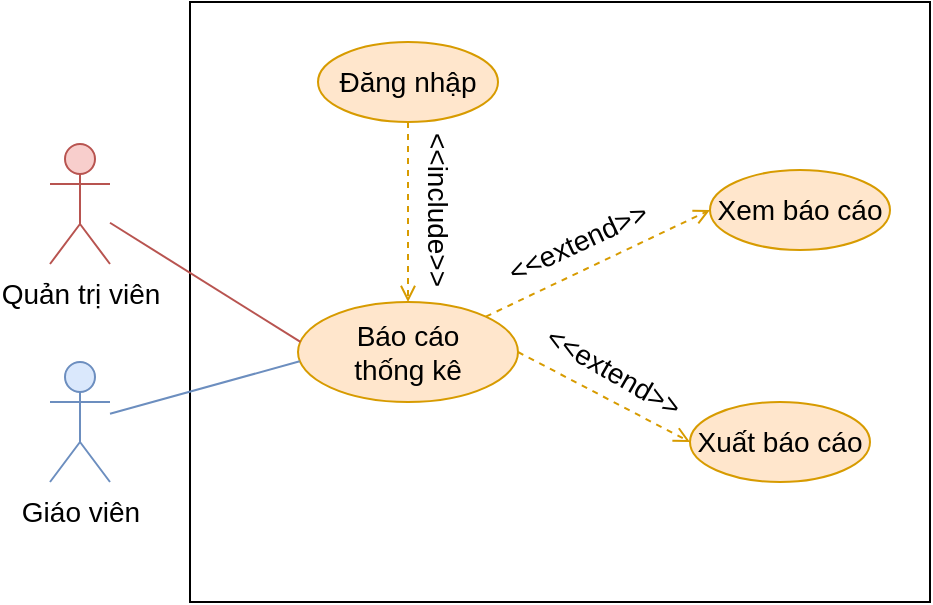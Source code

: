 <mxfile version="26.0.7">
  <diagram name="Page-1" id="nzvslYnA8rlFQkCYI01R">
    <mxGraphModel dx="724" dy="428" grid="1" gridSize="10" guides="1" tooltips="1" connect="1" arrows="1" fold="1" page="1" pageScale="1" pageWidth="850" pageHeight="1100" math="0" shadow="0">
      <root>
        <mxCell id="0" />
        <mxCell id="1" parent="0" />
        <mxCell id="0obLJSfbhAYYMB-eHL98-1" value="" style="rounded=0;whiteSpace=wrap;html=1;" parent="1" vertex="1">
          <mxGeometry x="360" y="140" width="370" height="300" as="geometry" />
        </mxCell>
        <mxCell id="Ax7pdAiOkLxjzzCODk3z-1" value="Báo cáo&lt;br&gt;thống kê" style="ellipse;whiteSpace=wrap;html=1;fillColor=#ffe6cc;strokeColor=#d79b00;fontSize=14;" parent="1" vertex="1">
          <mxGeometry x="414" y="290" width="110" height="50" as="geometry" />
        </mxCell>
        <mxCell id="Ax7pdAiOkLxjzzCODk3z-2" style="rounded=0;orthogonalLoop=1;jettySize=auto;html=1;entryX=0;entryY=0.5;entryDx=0;entryDy=0;fillColor=#ffe6cc;strokeColor=#d79b00;exitX=1;exitY=0;exitDx=0;exitDy=0;dashed=1;fontSize=14;endArrow=open;endFill=0;" parent="1" source="Ax7pdAiOkLxjzzCODk3z-1" target="Ax7pdAiOkLxjzzCODk3z-4" edge="1">
          <mxGeometry relative="1" as="geometry">
            <mxPoint x="516" y="280" as="sourcePoint" />
          </mxGeometry>
        </mxCell>
        <mxCell id="Ax7pdAiOkLxjzzCODk3z-3" style="rounded=0;orthogonalLoop=1;jettySize=auto;html=1;exitX=1;exitY=0.5;exitDx=0;exitDy=0;entryX=0;entryY=0.5;entryDx=0;entryDy=0;fillColor=#ffe6cc;strokeColor=#d79b00;dashed=1;fontSize=14;endArrow=open;endFill=0;" parent="1" source="Ax7pdAiOkLxjzzCODk3z-1" target="Ax7pdAiOkLxjzzCODk3z-5" edge="1">
          <mxGeometry relative="1" as="geometry">
            <mxPoint x="503" y="294" as="sourcePoint" />
          </mxGeometry>
        </mxCell>
        <mxCell id="Ax7pdAiOkLxjzzCODk3z-4" value="Xem báo cáo" style="ellipse;whiteSpace=wrap;html=1;fillColor=#ffe6cc;strokeColor=#d79b00;fontSize=14;" parent="1" vertex="1">
          <mxGeometry x="620" y="224" width="90" height="40" as="geometry" />
        </mxCell>
        <mxCell id="Ax7pdAiOkLxjzzCODk3z-5" value="Xuất báo cáo" style="ellipse;whiteSpace=wrap;html=1;fillColor=#ffe6cc;strokeColor=#d79b00;fontSize=14;" parent="1" vertex="1">
          <mxGeometry x="610" y="340" width="90" height="40" as="geometry" />
        </mxCell>
        <mxCell id="Ax7pdAiOkLxjzzCODk3z-6" value="&lt;font style=&quot;font-size: 14px;&quot;&gt;&amp;lt;&amp;lt;extend&amp;gt;&amp;gt;&lt;/font&gt;" style="text;html=1;strokeColor=none;fillColor=none;align=center;verticalAlign=middle;whiteSpace=wrap;rounded=0;rotation=-25;fontSize=14;" parent="1" vertex="1">
          <mxGeometry x="524" y="245" width="60" height="30" as="geometry" />
        </mxCell>
        <mxCell id="Ax7pdAiOkLxjzzCODk3z-7" value="&lt;font style=&quot;font-size: 14px;&quot;&gt;&amp;lt;&amp;lt;extend&amp;gt;&amp;gt;&lt;/font&gt;" style="text;html=1;strokeColor=none;fillColor=none;align=center;verticalAlign=middle;whiteSpace=wrap;rounded=0;rotation=30;fontSize=14;" parent="1" vertex="1">
          <mxGeometry x="542" y="310" width="60" height="30" as="geometry" />
        </mxCell>
        <mxCell id="Ax7pdAiOkLxjzzCODk3z-8" style="rounded=0;orthogonalLoop=1;jettySize=auto;html=1;entryX=0.011;entryY=0.399;entryDx=0;entryDy=0;fillColor=#f8cecc;strokeColor=#b85450;fontSize=14;entryPerimeter=0;endArrow=none;startFill=0;" parent="1" source="Ax7pdAiOkLxjzzCODk3z-9" target="Ax7pdAiOkLxjzzCODk3z-1" edge="1">
          <mxGeometry relative="1" as="geometry">
            <mxPoint x="414.0" y="315" as="targetPoint" />
          </mxGeometry>
        </mxCell>
        <mxCell id="Ax7pdAiOkLxjzzCODk3z-9" value="Quản trị viên" style="shape=umlActor;verticalLabelPosition=bottom;verticalAlign=top;html=1;outlineConnect=0;fillColor=#f8cecc;strokeColor=#b85450;fontSize=14;" parent="1" vertex="1">
          <mxGeometry x="290" y="211.0" width="30" height="60" as="geometry" />
        </mxCell>
        <mxCell id="Ax7pdAiOkLxjzzCODk3z-10" style="rounded=0;orthogonalLoop=1;jettySize=auto;html=1;entryX=0.5;entryY=0;entryDx=0;entryDy=0;fillColor=#ffe6cc;strokeColor=#d79b00;endArrow=open;endFill=0;dashed=1;exitX=0.5;exitY=1;exitDx=0;exitDy=0;" parent="1" source="Ax7pdAiOkLxjzzCODk3z-11" target="Ax7pdAiOkLxjzzCODk3z-1" edge="1">
          <mxGeometry relative="1" as="geometry">
            <mxPoint x="325.5" y="106" as="targetPoint" />
            <mxPoint x="325" y="196" as="sourcePoint" />
          </mxGeometry>
        </mxCell>
        <mxCell id="Ax7pdAiOkLxjzzCODk3z-11" value="Đăng nhập" style="ellipse;whiteSpace=wrap;html=1;fillColor=#ffe6cc;strokeColor=#d79b00;fontSize=14;" parent="1" vertex="1">
          <mxGeometry x="424" y="160" width="90" height="40" as="geometry" />
        </mxCell>
        <mxCell id="Ax7pdAiOkLxjzzCODk3z-12" value="&lt;font&gt;&amp;lt;&amp;lt;include&amp;gt;&amp;gt;&lt;/font&gt;" style="text;html=1;strokeColor=none;fillColor=none;align=center;verticalAlign=middle;whiteSpace=wrap;rounded=0;rotation=90;fontSize=14;" parent="1" vertex="1">
          <mxGeometry x="454" y="229" width="60" height="30" as="geometry" />
        </mxCell>
        <mxCell id="Ax7pdAiOkLxjzzCODk3z-13" style="rounded=0;orthogonalLoop=1;jettySize=auto;html=1;entryX=0.008;entryY=0.593;entryDx=0;entryDy=0;fillColor=#dae8fc;strokeColor=#6c8ebf;entryPerimeter=0;endArrow=none;startFill=0;" parent="1" source="Ax7pdAiOkLxjzzCODk3z-14" target="Ax7pdAiOkLxjzzCODk3z-1" edge="1">
          <mxGeometry relative="1" as="geometry" />
        </mxCell>
        <mxCell id="Ax7pdAiOkLxjzzCODk3z-14" value="Giáo viên" style="shape=umlActor;verticalLabelPosition=bottom;verticalAlign=top;html=1;outlineConnect=0;fillColor=#dae8fc;strokeColor=#6c8ebf;fontSize=14;" parent="1" vertex="1">
          <mxGeometry x="290" y="320.0" width="30" height="60" as="geometry" />
        </mxCell>
      </root>
    </mxGraphModel>
  </diagram>
</mxfile>
